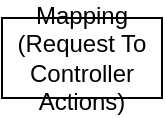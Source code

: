 <mxfile version="20.3.0" type="device"><diagram id="LXRc-X42hGCUQaVH2EbJ" name="Page-1"><mxGraphModel dx="1167" dy="859" grid="1" gridSize="10" guides="1" tooltips="1" connect="1" arrows="1" fold="1" page="1" pageScale="1" pageWidth="850" pageHeight="1100" math="0" shadow="0"><root><mxCell id="0"/><mxCell id="1" parent="0"/><mxCell id="Gep_ntBaiGnJTKj5tIq3-2" value="Mapping&lt;br&gt;(Request To Controller Actions)" style="rounded=0;whiteSpace=wrap;html=1;" vertex="1" parent="1"><mxGeometry x="160" y="160" width="80" height="40" as="geometry"/></mxCell></root></mxGraphModel></diagram></mxfile>
